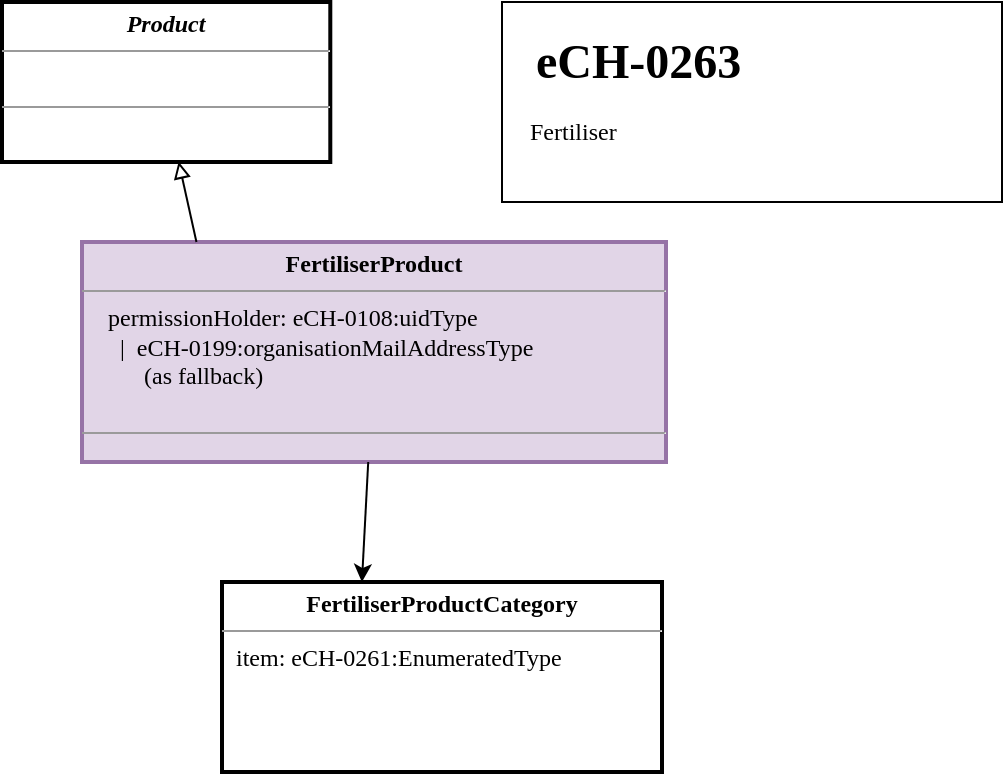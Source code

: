 <mxfile version="20.5.3" type="embed"><diagram name="Page-1" id="dgtxuerMMSXF1kjH5jog"><mxGraphModel dx="1857" dy="1927" grid="1" gridSize="10" guides="1" tooltips="1" connect="1" arrows="1" fold="1" page="1" pageScale="1" pageWidth="850" pageHeight="1100" math="0" shadow="0"><root><mxCell id="0"/><mxCell id="1" parent="0"/><mxCell id="daYEHY68pMqqiSnO8TaO-17" value="&lt;p style=&quot;margin:0px;margin-top:4px;text-align:center;&quot;&gt;&lt;b&gt;FertiliserProduct&lt;/b&gt;&lt;/p&gt;&lt;hr size=&quot;1&quot;&gt;&lt;p style=&quot;margin:0px;margin-left:4px;&quot;&gt;&amp;nbsp;&lt;span style=&quot;background-color: initial;&quot;&gt;&amp;nbsp; permissionHolder: eCH-0108:uidType&lt;/span&gt;&lt;br&gt;&lt;/p&gt;&lt;p style=&quot;margin: 0px 0px 0px 4px;&quot;&gt;&amp;nbsp; &amp;nbsp; &amp;nbsp;|&amp;nbsp; eCH-0199:organisationMailAddressType&lt;br&gt;&lt;/p&gt;&lt;p style=&quot;margin: 0px 0px 0px 4px;&quot;&gt;&amp;nbsp; &amp;nbsp; &amp;nbsp; &amp;nbsp; &amp;nbsp;(as fallback)&lt;/p&gt;&lt;div&gt;&lt;br&gt;&lt;/div&gt;&lt;hr size=&quot;1&quot;&gt;&lt;p style=&quot;margin:0px;margin-left:4px;&quot;&gt;&lt;br&gt;&lt;/p&gt;" style="verticalAlign=top;align=left;overflow=fill;fontSize=12;fontFamily=Verdana;html=1;sketch=0;strokeWidth=2;fillColor=#e1d5e7;strokeColor=#9673a6;" parent="1" vertex="1"><mxGeometry x="-680" y="190" width="292" height="110" as="geometry"/></mxCell><mxCell id="daYEHY68pMqqiSnO8TaO-22" value="" style="endArrow=classic;html=1;sketch=0;fontFamily=Verdana;curved=1;entryX=0.318;entryY=0;entryDx=0;entryDy=0;entryPerimeter=0;" parent="1" source="daYEHY68pMqqiSnO8TaO-17" target="7" edge="1"><mxGeometry width="50" height="50" relative="1" as="geometry"><mxPoint x="-612.981" y="453.785" as="sourcePoint"/><mxPoint x="-538.131" y="350" as="targetPoint"/></mxGeometry></mxCell><mxCell id="2" value="&lt;p style=&quot;margin:0px;margin-top:4px;text-align:center;&quot;&gt;&lt;b&gt;&lt;i&gt;Product&lt;/i&gt;&lt;/b&gt;&lt;/p&gt;&lt;hr size=&quot;1&quot;&gt;&lt;p style=&quot;margin:0px;margin-left:4px;&quot;&gt;&lt;br&gt;&lt;/p&gt;&lt;hr size=&quot;1&quot;&gt;&lt;p style=&quot;margin:0px;margin-left:4px;&quot;&gt;&lt;br&gt;&lt;/p&gt;" style="verticalAlign=top;align=left;overflow=fill;fontSize=12;fontFamily=Verdana;html=1;sketch=0;strokeWidth=2;" vertex="1" parent="1"><mxGeometry x="-720" y="70" width="164.15" height="80" as="geometry"/></mxCell><mxCell id="3" value="" style="endArrow=block;html=1;sketch=0;fontFamily=Verdana;curved=1;endFill=0;exitX=0.196;exitY=0;exitDx=0;exitDy=0;entryX=0.538;entryY=0.998;entryDx=0;entryDy=0;entryPerimeter=0;exitPerimeter=0;" edge="1" parent="1" target="2" source="daYEHY68pMqqiSnO8TaO-17"><mxGeometry width="50" height="50" relative="1" as="geometry"><mxPoint x="-590.315" y="195.688" as="sourcePoint"/><mxPoint x="-1164.18" y="569.7" as="targetPoint"/></mxGeometry></mxCell><mxCell id="7" value="&lt;p style=&quot;margin:0px;margin-top:4px;text-align:center;&quot;&gt;&lt;b style=&quot;background-color: initial;&quot;&gt;FertiliserProductCategory&lt;/b&gt;&lt;br&gt;&lt;/p&gt;&lt;hr size=&quot;1&quot;&gt;&lt;p style=&quot;margin:0px;margin-left:4px;&quot;&gt;&lt;/p&gt;&lt;p style=&quot;margin:0px;margin-left:4px;&quot;&gt;&amp;nbsp;item: eCH-0261:EnumeratedType&lt;/p&gt;" style="verticalAlign=top;align=left;overflow=fill;fontSize=12;fontFamily=Verdana;html=1;sketch=0;strokeWidth=2;" vertex="1" parent="1"><mxGeometry x="-610" y="360" width="220" height="95" as="geometry"/></mxCell><mxCell id="9" value="" style="rounded=0;whiteSpace=wrap;html=1;" vertex="1" parent="1"><mxGeometry x="-470" y="70" width="250" height="100" as="geometry"/></mxCell><mxCell id="10" value="&lt;h1&gt;&lt;span style=&quot;background-color: initial;&quot;&gt;eCH-0263&lt;/span&gt;&lt;/h1&gt;&lt;div&gt;&lt;br&gt;&lt;/div&gt;" style="text;html=1;strokeColor=none;fillColor=none;spacing=5;spacingTop=-20;whiteSpace=wrap;overflow=hidden;rounded=0;strokeWidth=2;fontFamily=Verdana;" vertex="1" parent="1"><mxGeometry x="-458.5" y="80" width="195.7" height="80" as="geometry"/></mxCell><mxCell id="11" value="Fertiliser" style="text;html=1;strokeColor=none;fillColor=none;align=left;verticalAlign=middle;whiteSpace=wrap;rounded=0;strokeWidth=2;fontFamily=Verdana;" vertex="1" parent="1"><mxGeometry x="-458.5" y="120" width="226.4" height="30" as="geometry"/></mxCell></root></mxGraphModel></diagram></mxfile>